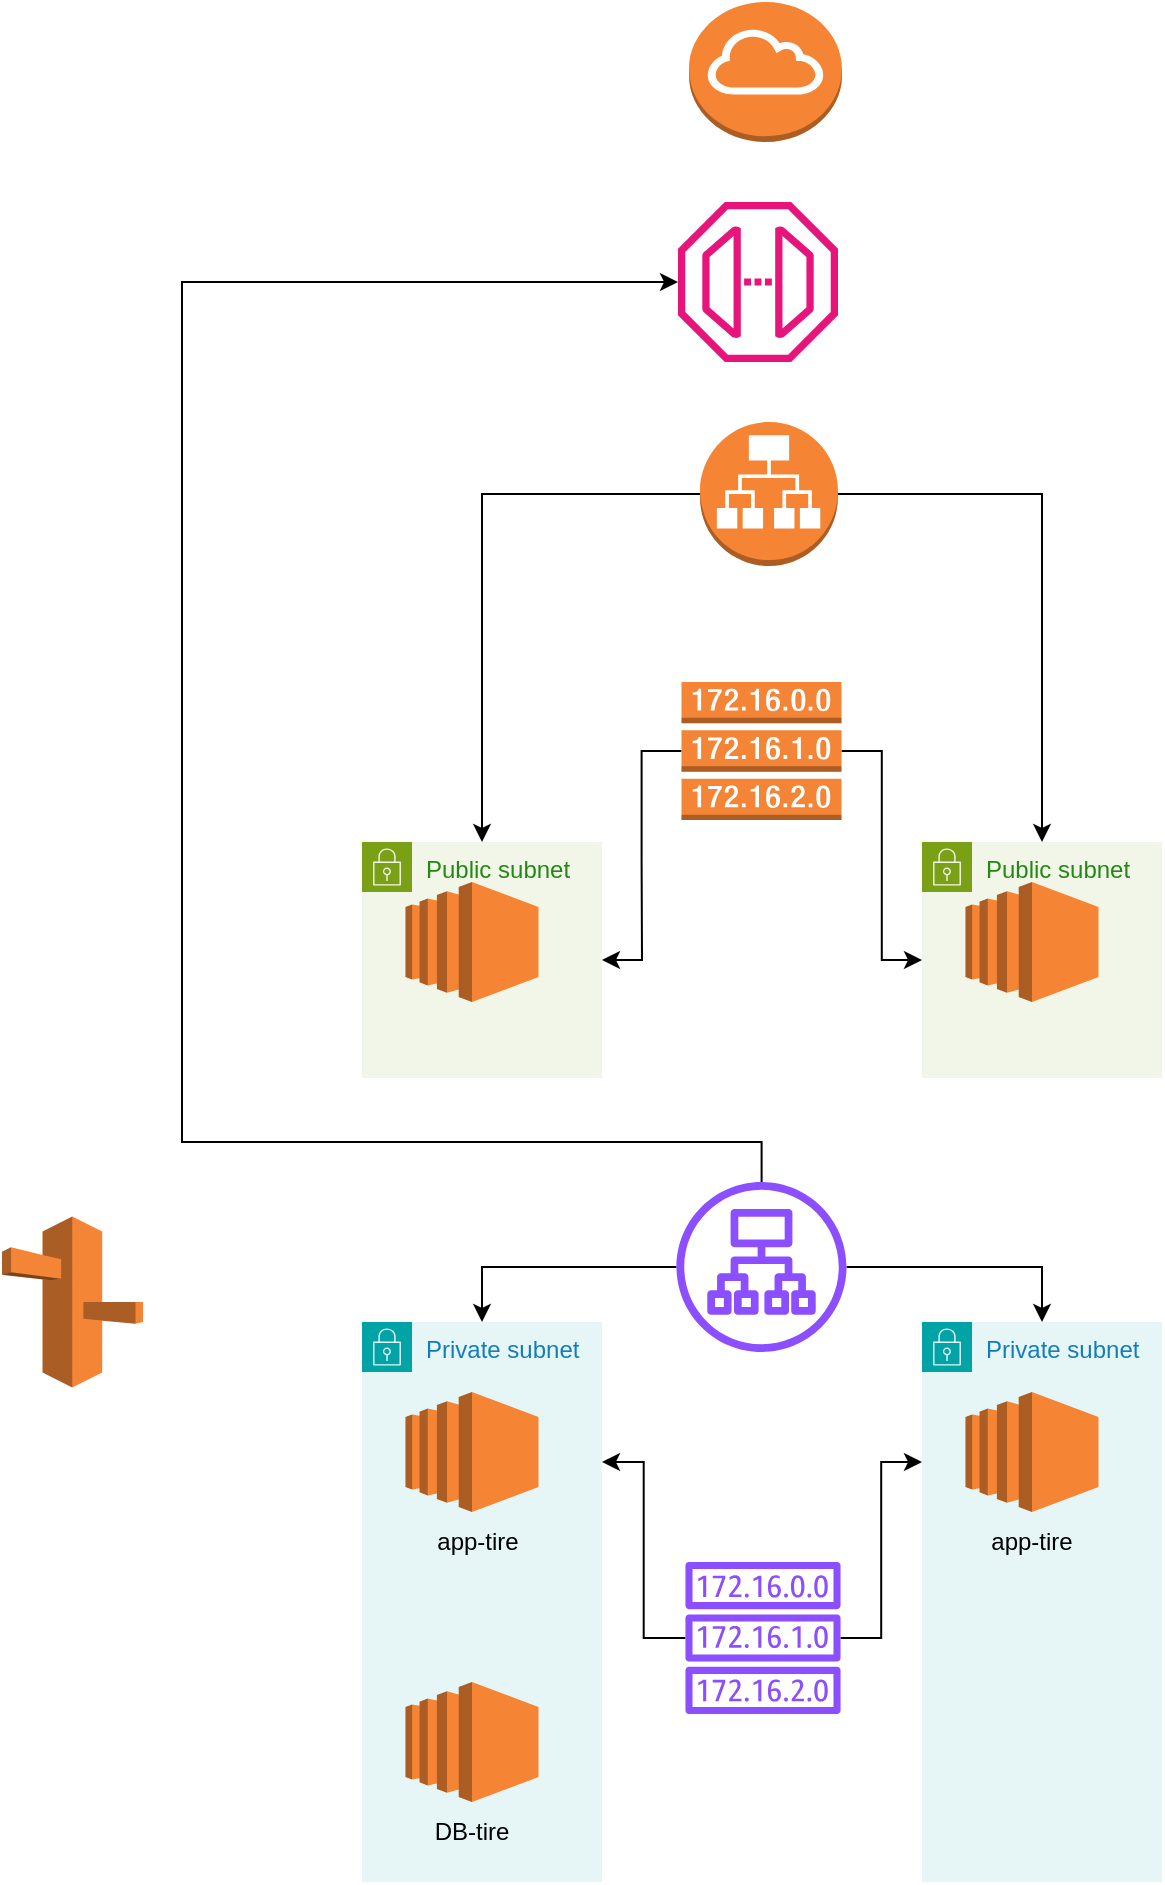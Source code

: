 <mxfile version="22.1.5" type="github">
  <diagram name="Page-1" id="aRuCgZtnoSvNG3mgIwN0">
    <mxGraphModel dx="1468" dy="932" grid="1" gridSize="10" guides="1" tooltips="1" connect="1" arrows="1" fold="1" page="1" pageScale="1" pageWidth="827" pageHeight="1169" math="0" shadow="0">
      <root>
        <mxCell id="0" />
        <mxCell id="1" parent="0" />
        <mxCell id="OuUVu_Vu5AfZQE2cV6rP-22" value="Public subnet" style="points=[[0,0],[0.25,0],[0.5,0],[0.75,0],[1,0],[1,0.25],[1,0.5],[1,0.75],[1,1],[0.75,1],[0.5,1],[0.25,1],[0,1],[0,0.75],[0,0.5],[0,0.25]];outlineConnect=0;gradientColor=none;html=1;whiteSpace=wrap;fontSize=12;fontStyle=0;container=1;pointerEvents=0;collapsible=0;recursiveResize=0;shape=mxgraph.aws4.group;grIcon=mxgraph.aws4.group_security_group;grStroke=0;strokeColor=#7AA116;fillColor=#F2F6E8;verticalAlign=top;align=left;spacingLeft=30;fontColor=#248814;dashed=0;" parent="1" vertex="1">
          <mxGeometry x="240" y="560" width="120" height="118" as="geometry" />
        </mxCell>
        <mxCell id="OuUVu_Vu5AfZQE2cV6rP-30" value="" style="outlineConnect=0;dashed=0;verticalLabelPosition=bottom;verticalAlign=top;align=center;html=1;shape=mxgraph.aws3.ec2;fillColor=#F58534;gradientColor=none;" parent="OuUVu_Vu5AfZQE2cV6rP-22" vertex="1">
          <mxGeometry x="21.75" y="20" width="66.5" height="60" as="geometry" />
        </mxCell>
        <mxCell id="OuUVu_Vu5AfZQE2cV6rP-23" value="Public subnet" style="points=[[0,0],[0.25,0],[0.5,0],[0.75,0],[1,0],[1,0.25],[1,0.5],[1,0.75],[1,1],[0.75,1],[0.5,1],[0.25,1],[0,1],[0,0.75],[0,0.5],[0,0.25]];outlineConnect=0;gradientColor=none;html=1;whiteSpace=wrap;fontSize=12;fontStyle=0;container=1;pointerEvents=0;collapsible=0;recursiveResize=0;shape=mxgraph.aws4.group;grIcon=mxgraph.aws4.group_security_group;grStroke=0;strokeColor=#7AA116;fillColor=#F2F6E8;verticalAlign=top;align=left;spacingLeft=30;fontColor=#248814;dashed=0;" parent="1" vertex="1">
          <mxGeometry x="520" y="560" width="120" height="118" as="geometry" />
        </mxCell>
        <mxCell id="OuUVu_Vu5AfZQE2cV6rP-33" value="" style="outlineConnect=0;dashed=0;verticalLabelPosition=bottom;verticalAlign=top;align=center;html=1;shape=mxgraph.aws3.ec2;fillColor=#F58534;gradientColor=none;" parent="OuUVu_Vu5AfZQE2cV6rP-23" vertex="1">
          <mxGeometry x="21.75" y="20" width="66.5" height="60" as="geometry" />
        </mxCell>
        <mxCell id="OuUVu_Vu5AfZQE2cV6rP-24" value="Private subnet" style="points=[[0,0],[0.25,0],[0.5,0],[0.75,0],[1,0],[1,0.25],[1,0.5],[1,0.75],[1,1],[0.75,1],[0.5,1],[0.25,1],[0,1],[0,0.75],[0,0.5],[0,0.25]];outlineConnect=0;gradientColor=none;html=1;whiteSpace=wrap;fontSize=12;fontStyle=0;container=1;pointerEvents=0;collapsible=0;recursiveResize=0;shape=mxgraph.aws4.group;grIcon=mxgraph.aws4.group_security_group;grStroke=0;strokeColor=#00A4A6;fillColor=#E6F6F7;verticalAlign=top;align=left;spacingLeft=30;fontColor=#147EBA;dashed=0;" parent="1" vertex="1">
          <mxGeometry x="240" y="800" width="120" height="280" as="geometry" />
        </mxCell>
        <mxCell id="OuUVu_Vu5AfZQE2cV6rP-31" value="" style="outlineConnect=0;dashed=0;verticalLabelPosition=bottom;verticalAlign=top;align=center;html=1;shape=mxgraph.aws3.ec2;fillColor=#F58534;gradientColor=none;" parent="OuUVu_Vu5AfZQE2cV6rP-24" vertex="1">
          <mxGeometry x="21.75" y="35" width="66.5" height="60" as="geometry" />
        </mxCell>
        <mxCell id="OuUVu_Vu5AfZQE2cV6rP-32" value="" style="outlineConnect=0;dashed=0;verticalLabelPosition=bottom;verticalAlign=top;align=center;html=1;shape=mxgraph.aws3.ec2;fillColor=#F58534;gradientColor=none;" parent="OuUVu_Vu5AfZQE2cV6rP-24" vertex="1">
          <mxGeometry x="21.75" y="180" width="66.5" height="60" as="geometry" />
        </mxCell>
        <mxCell id="OuUVu_Vu5AfZQE2cV6rP-40" value="app-tire" style="text;html=1;strokeColor=none;fillColor=none;align=center;verticalAlign=middle;whiteSpace=wrap;rounded=0;" parent="OuUVu_Vu5AfZQE2cV6rP-24" vertex="1">
          <mxGeometry x="28.25" y="95" width="60" height="30" as="geometry" />
        </mxCell>
        <mxCell id="OuUVu_Vu5AfZQE2cV6rP-42" value="DB-tire" style="text;html=1;strokeColor=none;fillColor=none;align=center;verticalAlign=middle;whiteSpace=wrap;rounded=0;" parent="OuUVu_Vu5AfZQE2cV6rP-24" vertex="1">
          <mxGeometry x="25" y="240" width="60" height="30" as="geometry" />
        </mxCell>
        <mxCell id="OuUVu_Vu5AfZQE2cV6rP-25" value="Private subnet" style="points=[[0,0],[0.25,0],[0.5,0],[0.75,0],[1,0],[1,0.25],[1,0.5],[1,0.75],[1,1],[0.75,1],[0.5,1],[0.25,1],[0,1],[0,0.75],[0,0.5],[0,0.25]];outlineConnect=0;gradientColor=none;html=1;whiteSpace=wrap;fontSize=12;fontStyle=0;container=1;pointerEvents=0;collapsible=0;recursiveResize=0;shape=mxgraph.aws4.group;grIcon=mxgraph.aws4.group_security_group;grStroke=0;strokeColor=#00A4A6;fillColor=#E6F6F7;verticalAlign=top;align=left;spacingLeft=30;fontColor=#147EBA;dashed=0;" parent="1" vertex="1">
          <mxGeometry x="520" y="800" width="120" height="280" as="geometry" />
        </mxCell>
        <mxCell id="OuUVu_Vu5AfZQE2cV6rP-34" value="" style="outlineConnect=0;dashed=0;verticalLabelPosition=bottom;verticalAlign=top;align=center;html=1;shape=mxgraph.aws3.ec2;fillColor=#F58534;gradientColor=none;" parent="OuUVu_Vu5AfZQE2cV6rP-25" vertex="1">
          <mxGeometry x="21.75" y="35" width="66.5" height="60" as="geometry" />
        </mxCell>
        <mxCell id="OuUVu_Vu5AfZQE2cV6rP-39" value="app-tire" style="text;html=1;strokeColor=none;fillColor=none;align=center;verticalAlign=middle;whiteSpace=wrap;rounded=0;" parent="OuUVu_Vu5AfZQE2cV6rP-25" vertex="1">
          <mxGeometry x="25" y="95" width="60" height="30" as="geometry" />
        </mxCell>
        <mxCell id="OuUVu_Vu5AfZQE2cV6rP-55" style="edgeStyle=orthogonalEdgeStyle;rounded=0;orthogonalLoop=1;jettySize=auto;html=1;entryX=1;entryY=0.5;entryDx=0;entryDy=0;" parent="1" source="OuUVu_Vu5AfZQE2cV6rP-26" target="OuUVu_Vu5AfZQE2cV6rP-22" edge="1">
          <mxGeometry relative="1" as="geometry" />
        </mxCell>
        <mxCell id="OuUVu_Vu5AfZQE2cV6rP-56" style="edgeStyle=orthogonalEdgeStyle;rounded=0;orthogonalLoop=1;jettySize=auto;html=1;entryX=0;entryY=0.5;entryDx=0;entryDy=0;" parent="1" source="OuUVu_Vu5AfZQE2cV6rP-26" target="OuUVu_Vu5AfZQE2cV6rP-23" edge="1">
          <mxGeometry relative="1" as="geometry" />
        </mxCell>
        <mxCell id="OuUVu_Vu5AfZQE2cV6rP-26" value="" style="outlineConnect=0;dashed=0;verticalLabelPosition=bottom;verticalAlign=top;align=center;html=1;shape=mxgraph.aws3.route_table;fillColor=#F58536;gradientColor=none;" parent="1" vertex="1">
          <mxGeometry x="399.75" y="480" width="80" height="69" as="geometry" />
        </mxCell>
        <mxCell id="OuUVu_Vu5AfZQE2cV6rP-53" style="edgeStyle=orthogonalEdgeStyle;rounded=0;orthogonalLoop=1;jettySize=auto;html=1;entryX=1;entryY=0.25;entryDx=0;entryDy=0;" parent="1" source="OuUVu_Vu5AfZQE2cV6rP-27" target="OuUVu_Vu5AfZQE2cV6rP-24" edge="1">
          <mxGeometry relative="1" as="geometry" />
        </mxCell>
        <mxCell id="OuUVu_Vu5AfZQE2cV6rP-54" style="edgeStyle=orthogonalEdgeStyle;rounded=0;orthogonalLoop=1;jettySize=auto;html=1;entryX=0;entryY=0.25;entryDx=0;entryDy=0;" parent="1" source="OuUVu_Vu5AfZQE2cV6rP-27" target="OuUVu_Vu5AfZQE2cV6rP-25" edge="1">
          <mxGeometry relative="1" as="geometry" />
        </mxCell>
        <mxCell id="OuUVu_Vu5AfZQE2cV6rP-27" value="" style="sketch=0;outlineConnect=0;fontColor=#232F3E;gradientColor=none;fillColor=#8C4FFF;strokeColor=none;dashed=0;verticalLabelPosition=bottom;verticalAlign=top;align=center;html=1;fontSize=12;fontStyle=0;aspect=fixed;pointerEvents=1;shape=mxgraph.aws4.route_table;" parent="1" vertex="1">
          <mxGeometry x="401.5" y="920" width="78" height="76" as="geometry" />
        </mxCell>
        <mxCell id="OuUVu_Vu5AfZQE2cV6rP-28" value="" style="outlineConnect=0;dashed=0;verticalLabelPosition=bottom;verticalAlign=top;align=center;html=1;shape=mxgraph.aws3.internet_gateway;fillColor=#F58534;gradientColor=none;" parent="1" vertex="1">
          <mxGeometry x="403.5" y="140" width="76.5" height="70" as="geometry" />
        </mxCell>
        <mxCell id="OuUVu_Vu5AfZQE2cV6rP-29" value="" style="sketch=0;outlineConnect=0;fontColor=#232F3E;gradientColor=none;fillColor=#E7157B;strokeColor=none;dashed=0;verticalLabelPosition=bottom;verticalAlign=top;align=center;html=1;fontSize=12;fontStyle=0;aspect=fixed;pointerEvents=1;shape=mxgraph.aws4.endpoint;" parent="1" vertex="1">
          <mxGeometry x="398" y="240" width="80" height="80" as="geometry" />
        </mxCell>
        <mxCell id="OuUVu_Vu5AfZQE2cV6rP-48" style="edgeStyle=orthogonalEdgeStyle;rounded=0;orthogonalLoop=1;jettySize=auto;html=1;entryX=0.5;entryY=0;entryDx=0;entryDy=0;" parent="1" source="OuUVu_Vu5AfZQE2cV6rP-36" target="OuUVu_Vu5AfZQE2cV6rP-22" edge="1">
          <mxGeometry relative="1" as="geometry" />
        </mxCell>
        <mxCell id="OuUVu_Vu5AfZQE2cV6rP-49" style="edgeStyle=orthogonalEdgeStyle;rounded=0;orthogonalLoop=1;jettySize=auto;html=1;entryX=0.5;entryY=0;entryDx=0;entryDy=0;" parent="1" source="OuUVu_Vu5AfZQE2cV6rP-36" target="OuUVu_Vu5AfZQE2cV6rP-23" edge="1">
          <mxGeometry relative="1" as="geometry" />
        </mxCell>
        <mxCell id="OuUVu_Vu5AfZQE2cV6rP-36" value="" style="outlineConnect=0;dashed=0;verticalLabelPosition=bottom;verticalAlign=top;align=center;html=1;shape=mxgraph.aws3.application_load_balancer;fillColor=#F58534;gradientColor=none;" parent="1" vertex="1">
          <mxGeometry x="409" y="350" width="69" height="72" as="geometry" />
        </mxCell>
        <mxCell id="OuUVu_Vu5AfZQE2cV6rP-52" style="edgeStyle=orthogonalEdgeStyle;rounded=0;orthogonalLoop=1;jettySize=auto;html=1;entryX=0.5;entryY=0;entryDx=0;entryDy=0;" parent="1" source="OuUVu_Vu5AfZQE2cV6rP-37" target="OuUVu_Vu5AfZQE2cV6rP-24" edge="1">
          <mxGeometry relative="1" as="geometry" />
        </mxCell>
        <mxCell id="_Dg9AQlfLl--0kB6ONo2-3" style="edgeStyle=orthogonalEdgeStyle;rounded=0;orthogonalLoop=1;jettySize=auto;html=1;entryX=0.5;entryY=0;entryDx=0;entryDy=0;" edge="1" parent="1" source="OuUVu_Vu5AfZQE2cV6rP-37" target="OuUVu_Vu5AfZQE2cV6rP-25">
          <mxGeometry relative="1" as="geometry" />
        </mxCell>
        <mxCell id="_Dg9AQlfLl--0kB6ONo2-4" style="edgeStyle=orthogonalEdgeStyle;rounded=0;orthogonalLoop=1;jettySize=auto;html=1;" edge="1" parent="1" source="OuUVu_Vu5AfZQE2cV6rP-37" target="OuUVu_Vu5AfZQE2cV6rP-29">
          <mxGeometry relative="1" as="geometry">
            <Array as="points">
              <mxPoint x="440" y="710" />
              <mxPoint x="150" y="710" />
              <mxPoint x="150" y="280" />
            </Array>
          </mxGeometry>
        </mxCell>
        <mxCell id="OuUVu_Vu5AfZQE2cV6rP-37" value="" style="sketch=0;outlineConnect=0;fontColor=#232F3E;gradientColor=none;fillColor=#8C4FFF;strokeColor=none;dashed=0;verticalLabelPosition=bottom;verticalAlign=top;align=center;html=1;fontSize=12;fontStyle=0;aspect=fixed;pointerEvents=1;shape=mxgraph.aws4.application_load_balancer;" parent="1" vertex="1">
          <mxGeometry x="397.25" y="730" width="85" height="85" as="geometry" />
        </mxCell>
        <mxCell id="_Dg9AQlfLl--0kB6ONo2-2" value="" style="outlineConnect=0;dashed=0;verticalLabelPosition=bottom;verticalAlign=top;align=center;html=1;shape=mxgraph.aws3.route_53;fillColor=#F58536;gradientColor=none;" vertex="1" parent="1">
          <mxGeometry x="60" y="747.25" width="70.5" height="85.5" as="geometry" />
        </mxCell>
      </root>
    </mxGraphModel>
  </diagram>
</mxfile>
